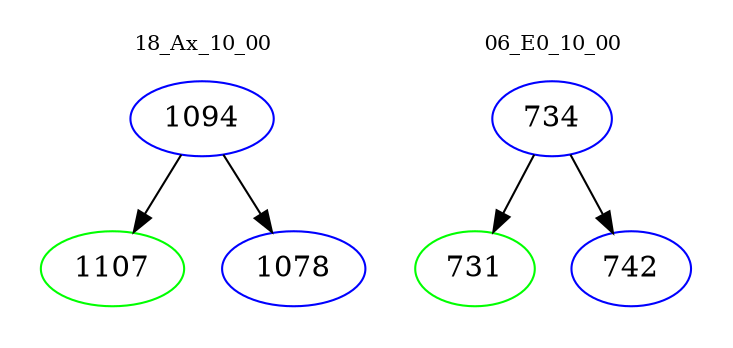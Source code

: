 digraph{
subgraph cluster_0 {
color = white
label = "18_Ax_10_00";
fontsize=10;
T0_1094 [label="1094", color="blue"]
T0_1094 -> T0_1107 [color="black"]
T0_1107 [label="1107", color="green"]
T0_1094 -> T0_1078 [color="black"]
T0_1078 [label="1078", color="blue"]
}
subgraph cluster_1 {
color = white
label = "06_E0_10_00";
fontsize=10;
T1_734 [label="734", color="blue"]
T1_734 -> T1_731 [color="black"]
T1_731 [label="731", color="green"]
T1_734 -> T1_742 [color="black"]
T1_742 [label="742", color="blue"]
}
}
